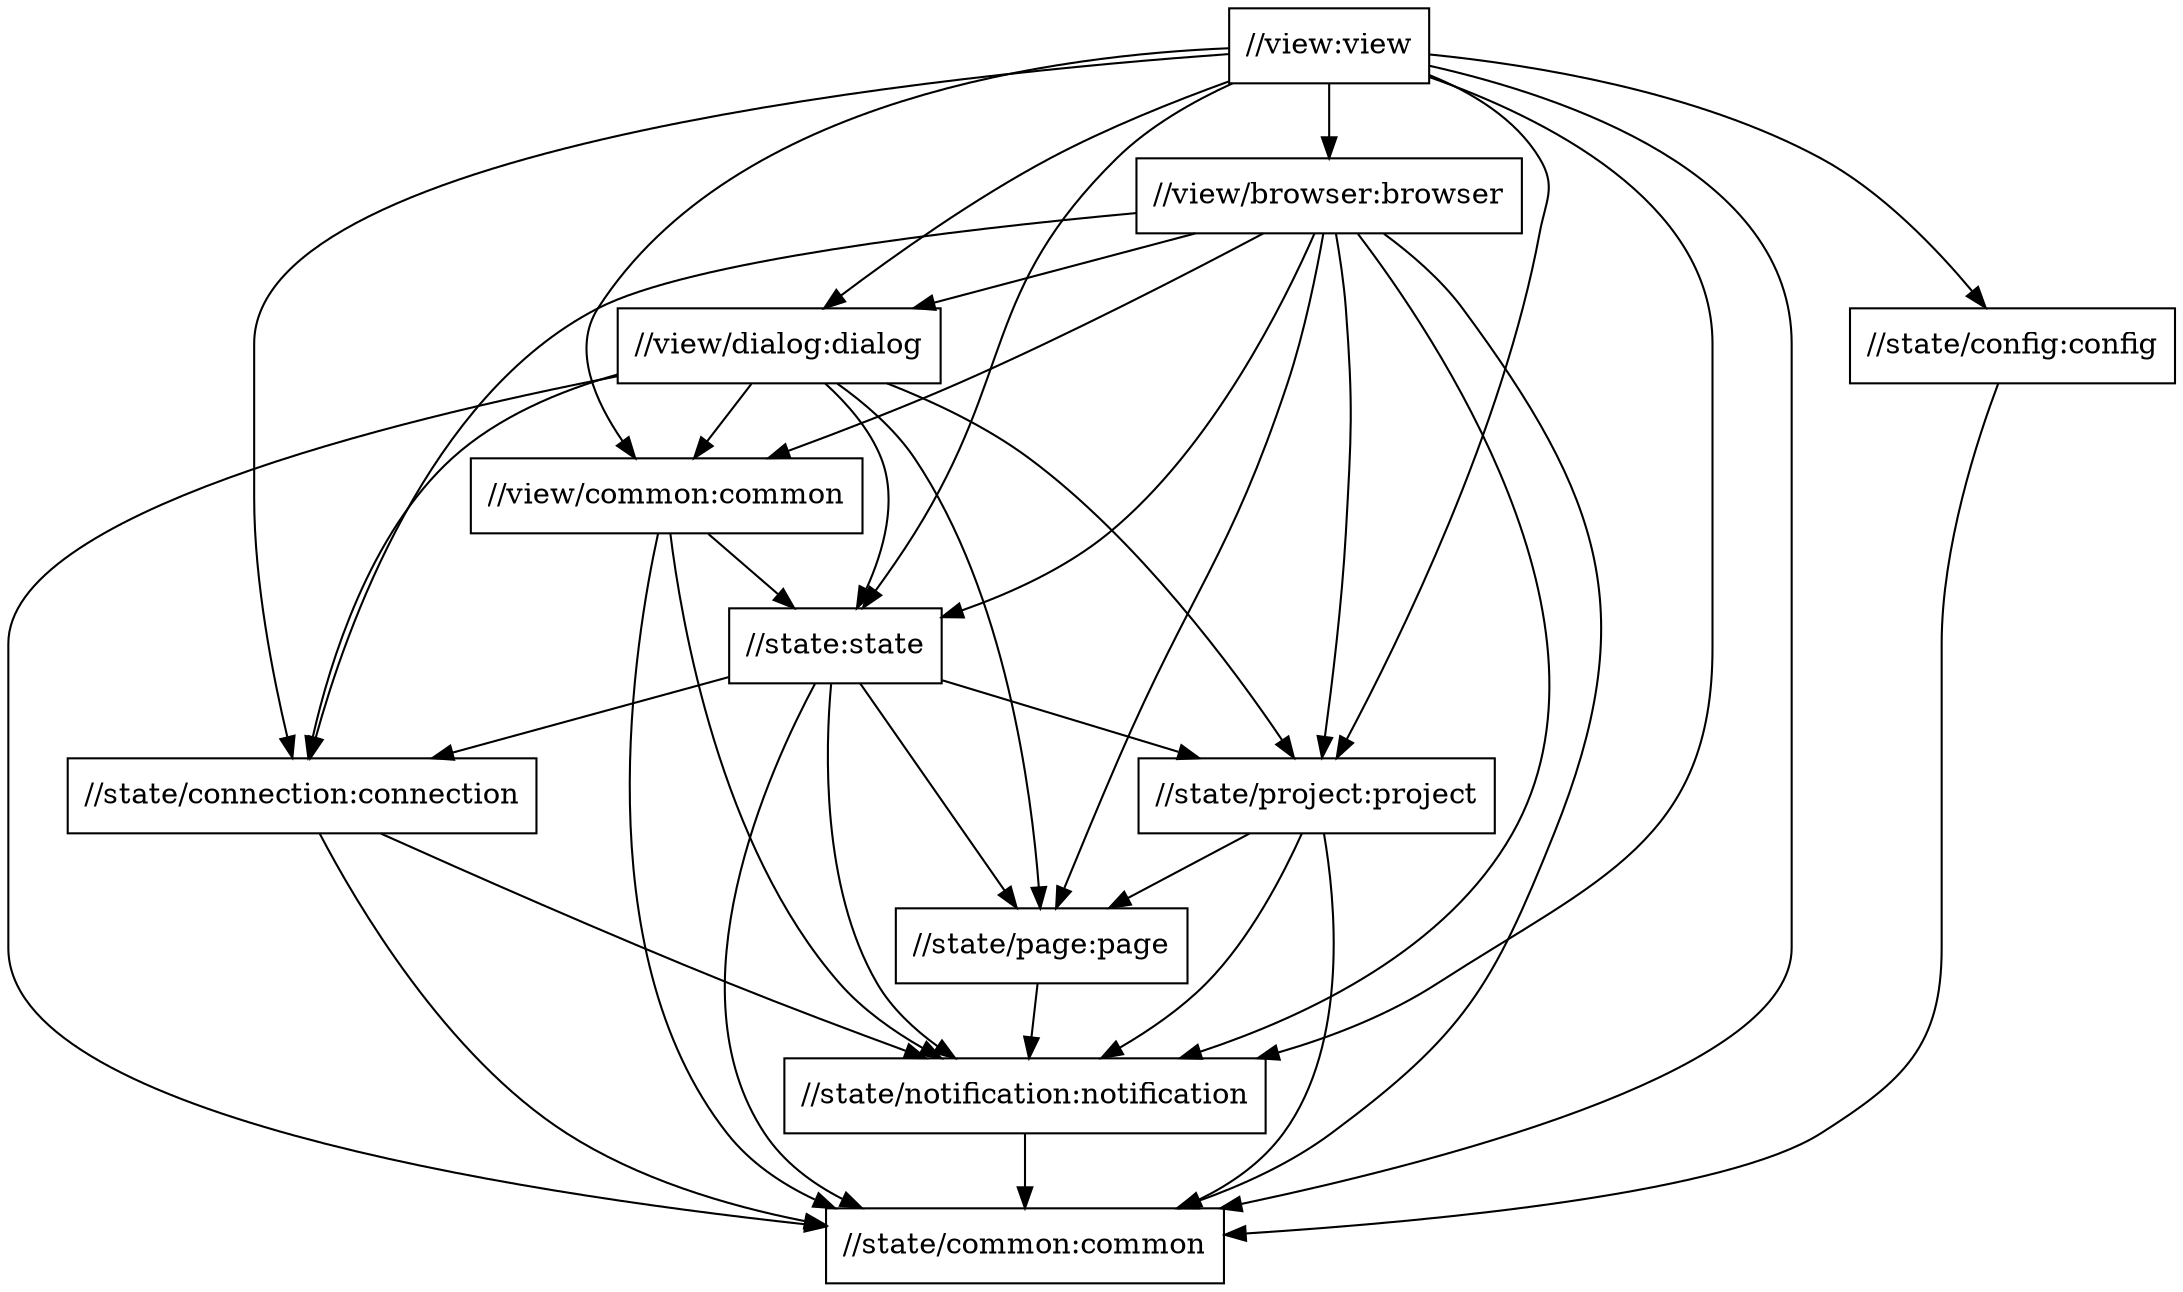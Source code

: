 digraph mygraph {
  node [shape=box];
  "//view:view"
  "//view:view" -> "//view/common:common"
  "//view:view" -> "//view/dialog:dialog"
  "//view:view" -> "//view/browser:browser"
  "//view:view" -> "//state:state"
  "//view:view" -> "//state/common:common"
  "//view:view" -> "//state/config:config"
  "//view:view" -> "//state/connection:connection"
  "//view:view" -> "//state/notification:notification"
  "//view:view" -> "//state/project:project"
  "//state/config:config"
  "//state/config:config" -> "//state/common:common"
  "//view/browser:browser"
  "//view/browser:browser" -> "//state:state"
  "//view/browser:browser" -> "//state/common:common"
  "//view/browser:browser" -> "//state/connection:connection"
  "//view/browser:browser" -> "//state/notification:notification"
  "//view/browser:browser" -> "//state/page:page"
  "//view/browser:browser" -> "//state/project:project"
  "//view/browser:browser" -> "//view/common:common"
  "//view/browser:browser" -> "//view/dialog:dialog"
  "//view/dialog:dialog"
  "//view/dialog:dialog" -> "//state:state"
  "//view/dialog:dialog" -> "//state/common:common"
  "//view/dialog:dialog" -> "//state/connection:connection"
  "//view/dialog:dialog" -> "//state/page:page"
  "//view/dialog:dialog" -> "//state/project:project"
  "//view/dialog:dialog" -> "//view/common:common"
  "//view/common:common"
  "//view/common:common" -> "//state:state"
  "//view/common:common" -> "//state/common:common"
  "//view/common:common" -> "//state/notification:notification"
  "//state:state"
  "//state:state" -> "//state/common:common"
  "//state:state" -> "//state/connection:connection"
  "//state:state" -> "//state/notification:notification"
  "//state:state" -> "//state/page:page"
  "//state:state" -> "//state/project:project"
  "//state/project:project"
  "//state/project:project" -> "//state/common:common"
  "//state/project:project" -> "//state/notification:notification"
  "//state/project:project" -> "//state/page:page"
  "//state/page:page"
  "//state/page:page" -> "//state/notification:notification"
  "//state/connection:connection"
  "//state/connection:connection" -> "//state/common:common"
  "//state/connection:connection" -> "//state/notification:notification"
  "//state/notification:notification"
  "//state/notification:notification" -> "//state/common:common"
  "//state/common:common"
}
